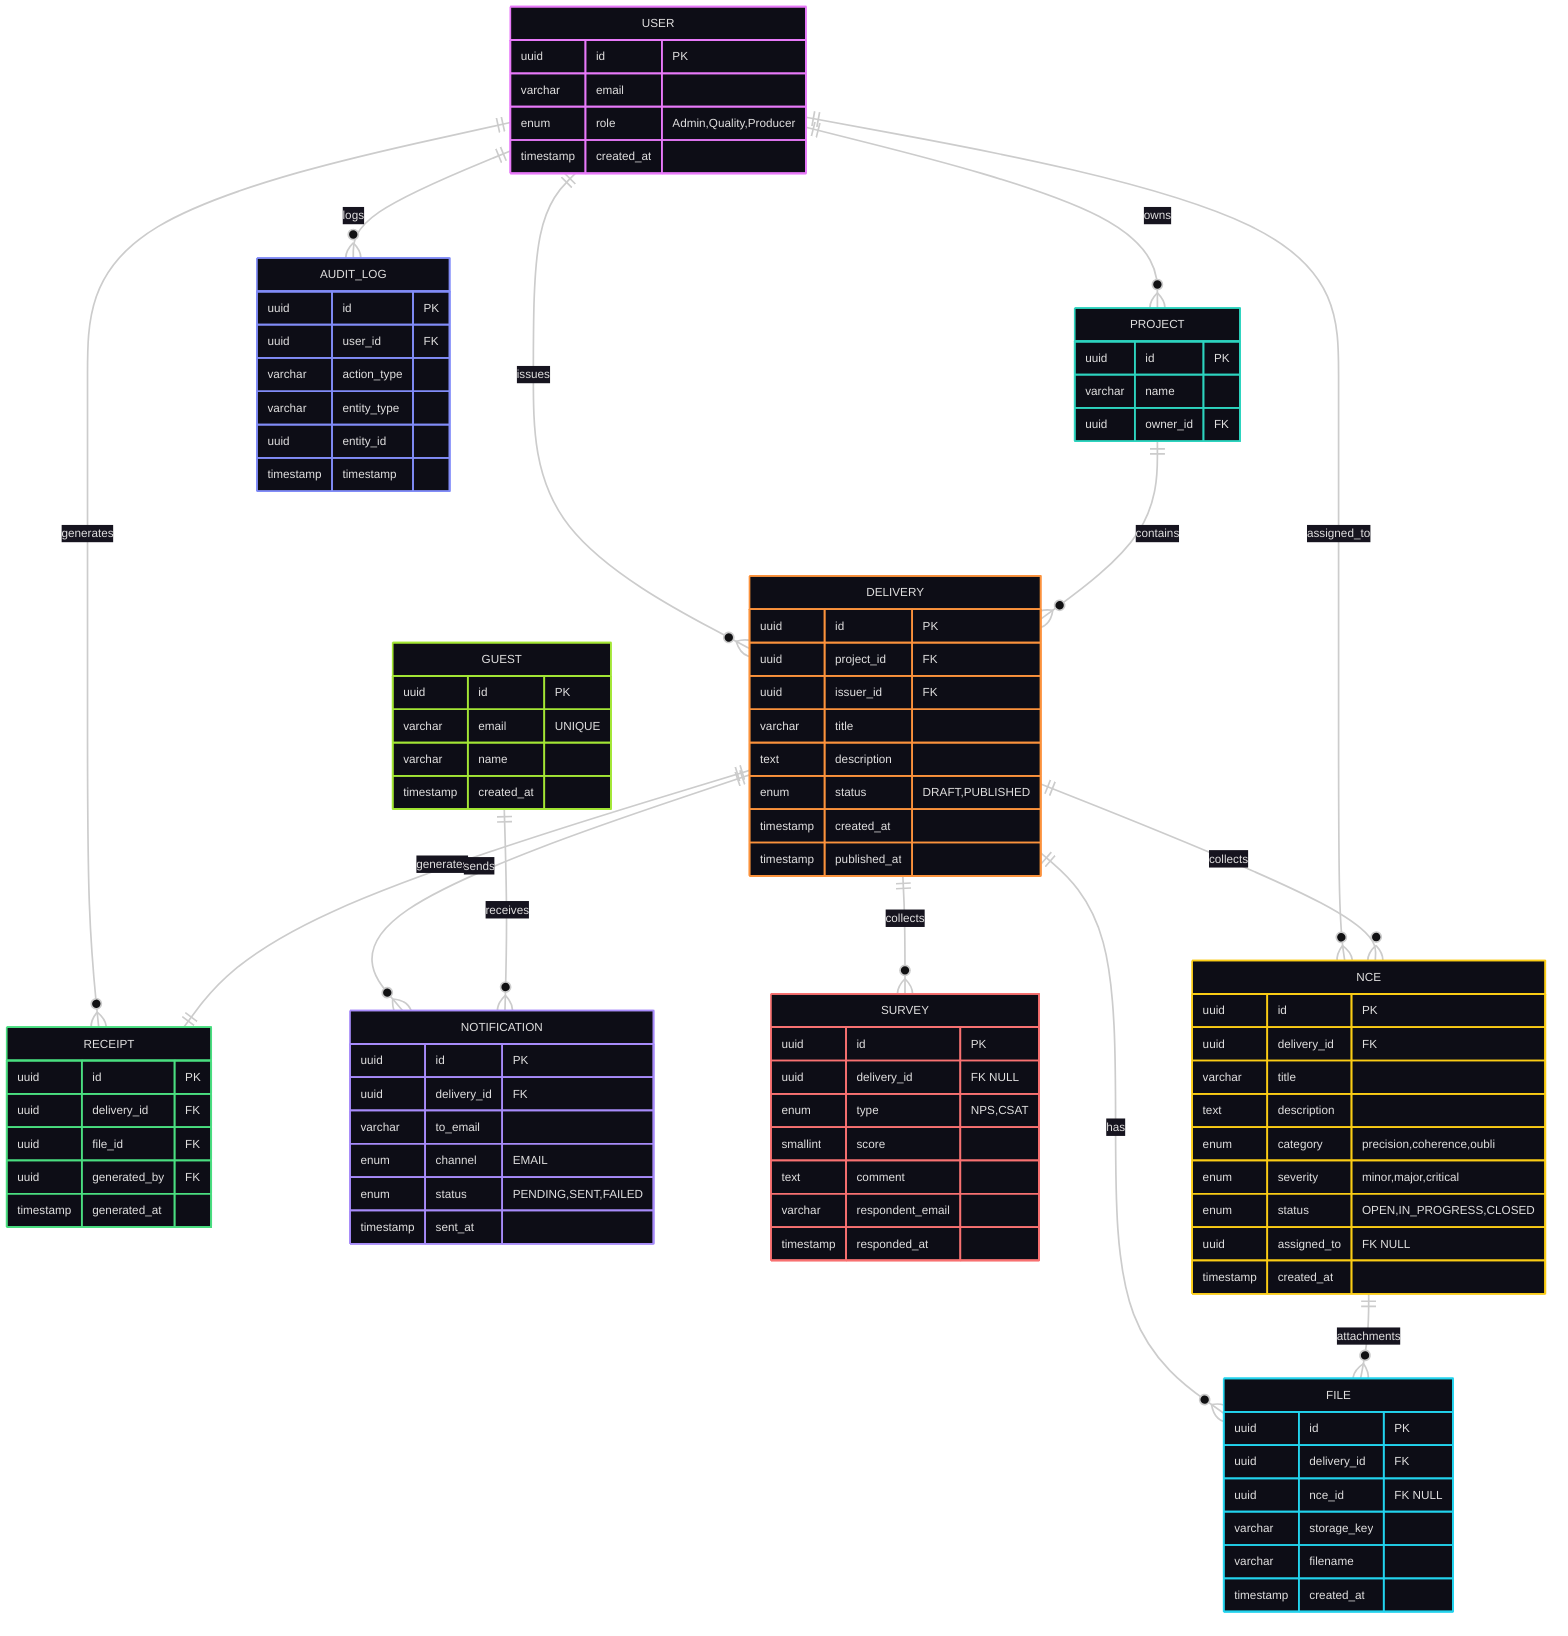 ---
config:
  look: neo
  theme: redux-dark-color
---
erDiagram
    USER {
        uuid id "PK"
        varchar email
        enum role "Admin,Quality,Producer"
        timestamp created_at
    }
    PROJECT {
        uuid id "PK"
        varchar name
        uuid owner_id "FK"
    }
    DELIVERY {
        uuid id "PK"
        uuid project_id "FK"
        uuid issuer_id "FK"
        varchar title
        text description
        enum status "DRAFT,PUBLISHED"
        timestamp created_at
        timestamp published_at
    }
    FILE {
        uuid id "PK"
        uuid delivery_id "FK"
        uuid nce_id "FK NULL"
        varchar storage_key
        varchar filename
        timestamp created_at
    }
    RECEIPT {
        uuid id "PK"
        uuid delivery_id "FK"
        uuid file_id "FK"
        uuid generated_by "FK"
        timestamp generated_at
    }
    NOTIFICATION {
        uuid id "PK"
        uuid delivery_id "FK"
        varchar to_email
        enum channel "EMAIL"
        enum status "PENDING,SENT,FAILED"
        timestamp sent_at
    }
    SURVEY {
        uuid id "PK"
        uuid delivery_id "FK NULL"
        enum type "NPS,CSAT"
        smallint score
        text comment
        varchar respondent_email
        timestamp responded_at
    }
    NCE {
        uuid id "PK"
        uuid delivery_id "FK"
        varchar title
        text description
        enum category "precision,coherence,oubli"
        enum severity "minor,major,critical"
        enum status "OPEN,IN_PROGRESS,CLOSED"
        uuid assigned_to "FK NULL"
        timestamp created_at
    }
    AUDIT_LOG {
        uuid id "PK"
        uuid user_id "FK"
        varchar action_type
        varchar entity_type
        uuid entity_id
        timestamp timestamp
    }
    GUEST {
        uuid id "PK"
        varchar email "UNIQUE"
        varchar name
        timestamp created_at
    }
    USER ||--o{ PROJECT : owns
    USER ||--o{ DELIVERY : issues
    USER ||--o{ AUDIT_LOG : logs
    USER ||--o{ RECEIPT : generates
    USER ||--o{ NCE : assigned_to
    PROJECT ||--o{ DELIVERY : contains
    DELIVERY ||--o{ FILE : has
    DELIVERY ||--|| RECEIPT : generates
    DELIVERY ||--o{ NOTIFICATION : sends
    DELIVERY ||--o{ SURVEY : collects
    DELIVERY ||--o{ NCE : collects
    NCE ||--o{ FILE : attachments
    GUEST ||--o{ NOTIFICATION : receives